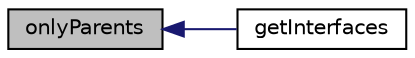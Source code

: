 digraph "onlyParents"
{
  edge [fontname="Helvetica",fontsize="10",labelfontname="Helvetica",labelfontsize="10"];
  node [fontname="Helvetica",fontsize="10",shape=record];
  rankdir="LR";
  Node1 [label="onlyParents",height=0.2,width=0.4,color="black", fillcolor="grey75", style="filled" fontcolor="black"];
  Node1 -> Node2 [dir="back",color="midnightblue",fontsize="10",style="solid",fontname="Helvetica"];
  Node2 [label="getInterfaces",height=0.2,width=0.4,color="black", fillcolor="white", style="filled",URL="$class_simple_reflection.html#aacd41ad982fee4953d8ad245ab7e4ec9"];
}

